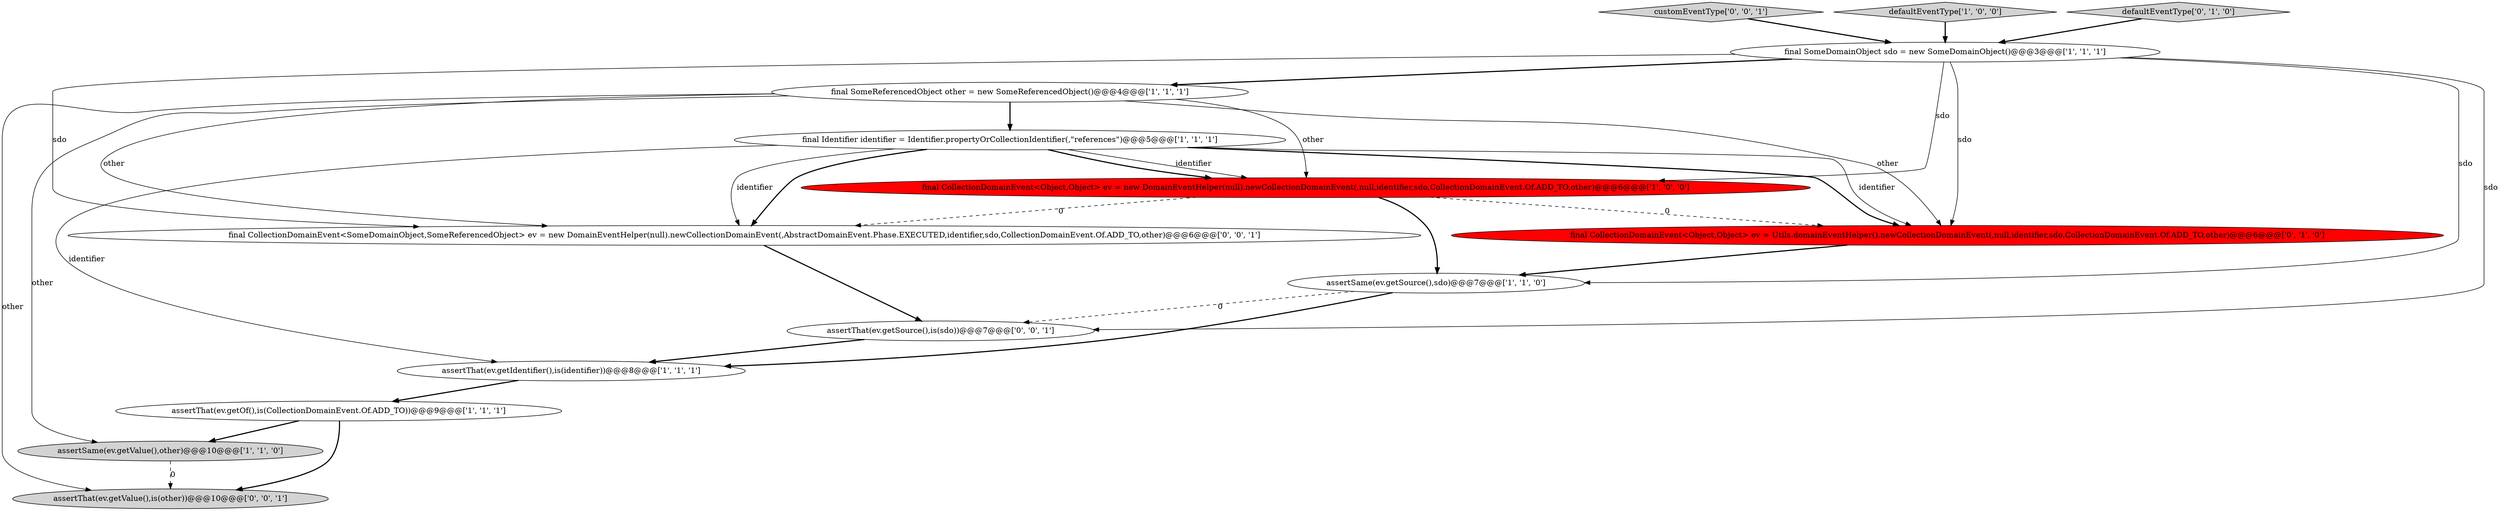 digraph {
13 [style = filled, label = "final CollectionDomainEvent<SomeDomainObject,SomeReferencedObject> ev = new DomainEventHelper(null).newCollectionDomainEvent(,AbstractDomainEvent.Phase.EXECUTED,identifier,sdo,CollectionDomainEvent.Of.ADD_TO,other)@@@6@@@['0', '0', '1']", fillcolor = white, shape = ellipse image = "AAA0AAABBB3BBB"];
2 [style = filled, label = "final Identifier identifier = Identifier.propertyOrCollectionIdentifier(,\"references\")@@@5@@@['1', '1', '1']", fillcolor = white, shape = ellipse image = "AAA0AAABBB1BBB"];
7 [style = filled, label = "assertThat(ev.getOf(),is(CollectionDomainEvent.Of.ADD_TO))@@@9@@@['1', '1', '1']", fillcolor = white, shape = ellipse image = "AAA0AAABBB1BBB"];
1 [style = filled, label = "final SomeReferencedObject other = new SomeReferencedObject()@@@4@@@['1', '1', '1']", fillcolor = white, shape = ellipse image = "AAA0AAABBB1BBB"];
14 [style = filled, label = "assertThat(ev.getSource(),is(sdo))@@@7@@@['0', '0', '1']", fillcolor = white, shape = ellipse image = "AAA0AAABBB3BBB"];
12 [style = filled, label = "customEventType['0', '0', '1']", fillcolor = lightgray, shape = diamond image = "AAA0AAABBB3BBB"];
5 [style = filled, label = "assertSame(ev.getSource(),sdo)@@@7@@@['1', '1', '0']", fillcolor = white, shape = ellipse image = "AAA0AAABBB1BBB"];
8 [style = filled, label = "defaultEventType['1', '0', '0']", fillcolor = lightgray, shape = diamond image = "AAA0AAABBB1BBB"];
3 [style = filled, label = "final SomeDomainObject sdo = new SomeDomainObject()@@@3@@@['1', '1', '1']", fillcolor = white, shape = ellipse image = "AAA0AAABBB1BBB"];
0 [style = filled, label = "final CollectionDomainEvent<Object,Object> ev = new DomainEventHelper(null).newCollectionDomainEvent(,null,identifier,sdo,CollectionDomainEvent.Of.ADD_TO,other)@@@6@@@['1', '0', '0']", fillcolor = red, shape = ellipse image = "AAA1AAABBB1BBB"];
4 [style = filled, label = "assertSame(ev.getValue(),other)@@@10@@@['1', '1', '0']", fillcolor = lightgray, shape = ellipse image = "AAA0AAABBB1BBB"];
10 [style = filled, label = "final CollectionDomainEvent<Object,Object> ev = Utils.domainEventHelper().newCollectionDomainEvent(,null,identifier,sdo,CollectionDomainEvent.Of.ADD_TO,other)@@@6@@@['0', '1', '0']", fillcolor = red, shape = ellipse image = "AAA1AAABBB2BBB"];
9 [style = filled, label = "defaultEventType['0', '1', '0']", fillcolor = lightgray, shape = diamond image = "AAA0AAABBB2BBB"];
11 [style = filled, label = "assertThat(ev.getValue(),is(other))@@@10@@@['0', '0', '1']", fillcolor = lightgray, shape = ellipse image = "AAA0AAABBB3BBB"];
6 [style = filled, label = "assertThat(ev.getIdentifier(),is(identifier))@@@8@@@['1', '1', '1']", fillcolor = white, shape = ellipse image = "AAA0AAABBB1BBB"];
2->6 [style = solid, label="identifier"];
1->11 [style = solid, label="other"];
1->4 [style = solid, label="other"];
7->11 [style = bold, label=""];
5->14 [style = dashed, label="0"];
3->1 [style = bold, label=""];
1->10 [style = solid, label="other"];
8->3 [style = bold, label=""];
3->13 [style = solid, label="sdo"];
7->4 [style = bold, label=""];
2->10 [style = solid, label="identifier"];
1->13 [style = solid, label="other"];
2->10 [style = bold, label=""];
0->10 [style = dashed, label="0"];
2->13 [style = bold, label=""];
2->0 [style = solid, label="identifier"];
3->14 [style = solid, label="sdo"];
2->0 [style = bold, label=""];
10->5 [style = bold, label=""];
5->6 [style = bold, label=""];
1->0 [style = solid, label="other"];
0->13 [style = dashed, label="0"];
2->13 [style = solid, label="identifier"];
9->3 [style = bold, label=""];
3->0 [style = solid, label="sdo"];
1->2 [style = bold, label=""];
12->3 [style = bold, label=""];
4->11 [style = dashed, label="0"];
6->7 [style = bold, label=""];
3->10 [style = solid, label="sdo"];
13->14 [style = bold, label=""];
3->5 [style = solid, label="sdo"];
14->6 [style = bold, label=""];
0->5 [style = bold, label=""];
}
